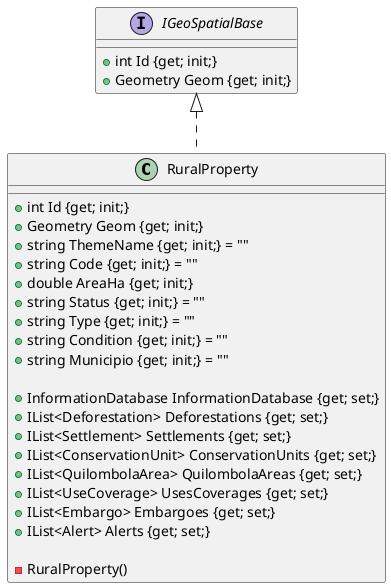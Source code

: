 @startuml

class RuralProperty implements IGeoSpatialBase {
    {method} +int Id {get; init;}
    {method} +Geometry Geom {get; init;}
    {method} +string ThemeName {get; init;} = ""
    {method} +string Code {get; init;} = ""
    {method} +double AreaHa {get; init;}
    {method} +string Status {get; init;} = ""
    {method} +string Type {get; init;} = ""
    {method} +string Condition {get; init;} = ""
    {method} +string Municipio {get; init;} = ""
    
    {method} +InformationDatabase InformationDatabase {get; set;}
    {method} +IList<Deforestation> Deforestations {get; set;}
    {method} +IList<Settlement> Settlements {get; set;}
    {method} +IList<ConservationUnit> ConservationUnits {get; set;}
    {method} +IList<QuilombolaArea> QuilombolaAreas {get; set;}
    {method} +IList<UseCoverage> UsesCoverages {get; set;}
    {method} +IList<Embargo> Embargoes {get; set;}
    {method} +IList<Alert> Alerts {get; set;}

    {method} -RuralProperty()
}

interface IGeoSpatialBase {
    {method} +int Id {get; init;}
    {method} +Geometry Geom {get; init;}
}

@enduml
